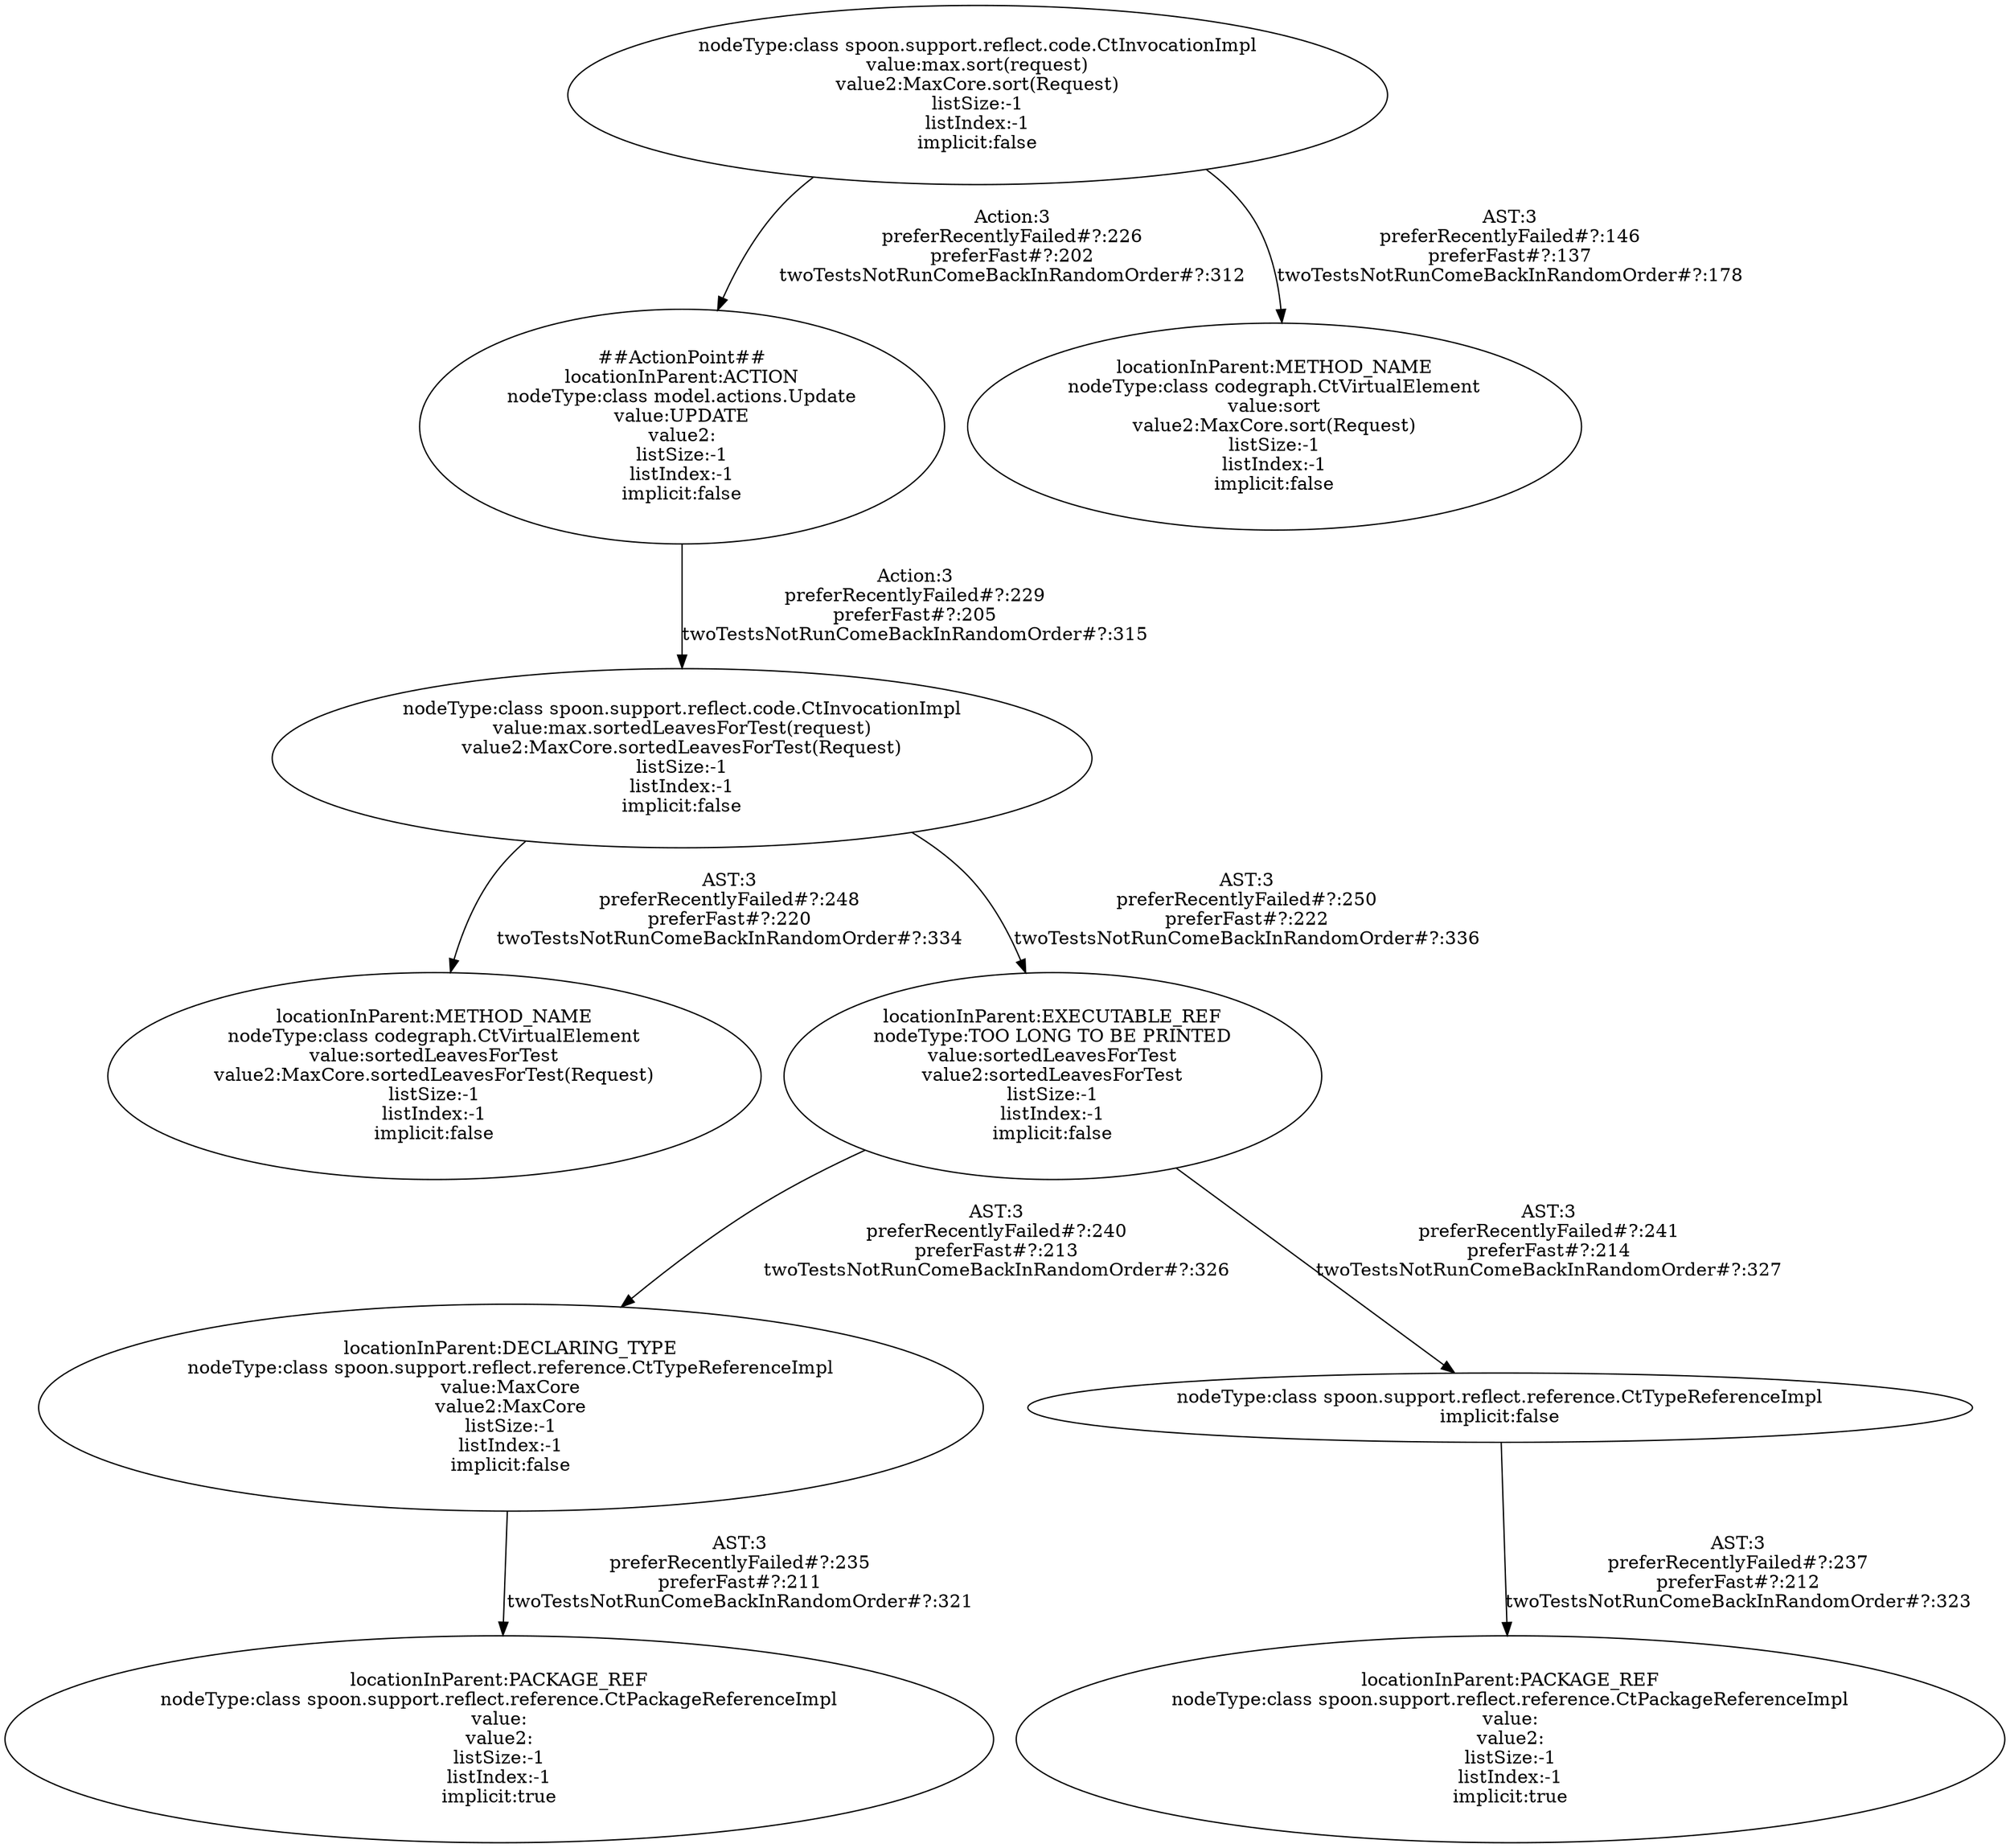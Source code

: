 digraph "Pattern" {
0 [label="##ActionPoint##
locationInParent:ACTION
nodeType:class model.actions.Update
value:UPDATE
value2:
listSize:-1
listIndex:-1
implicit:false" shape=ellipse]
1 [label="nodeType:class spoon.support.reflect.code.CtInvocationImpl
value:max.sort(request)
value2:MaxCore.sort(Request)
listSize:-1
listIndex:-1
implicit:false" shape=ellipse]
2 [label="locationInParent:METHOD_NAME
nodeType:class codegraph.CtVirtualElement
value:sort
value2:MaxCore.sort(Request)
listSize:-1
listIndex:-1
implicit:false" shape=ellipse]
3 [label="nodeType:class spoon.support.reflect.code.CtInvocationImpl
value:max.sortedLeavesForTest(request)
value2:MaxCore.sortedLeavesForTest(Request)
listSize:-1
listIndex:-1
implicit:false" shape=ellipse]
4 [label="locationInParent:METHOD_NAME
nodeType:class codegraph.CtVirtualElement
value:sortedLeavesForTest
value2:MaxCore.sortedLeavesForTest(Request)
listSize:-1
listIndex:-1
implicit:false" shape=ellipse]
5 [label="locationInParent:EXECUTABLE_REF
nodeType:TOO LONG TO BE PRINTED
value:sortedLeavesForTest
value2:sortedLeavesForTest
listSize:-1
listIndex:-1
implicit:false" shape=ellipse]
6 [label="locationInParent:DECLARING_TYPE
nodeType:class spoon.support.reflect.reference.CtTypeReferenceImpl
value:MaxCore
value2:MaxCore
listSize:-1
listIndex:-1
implicit:false" shape=ellipse]
7 [label="locationInParent:PACKAGE_REF
nodeType:class spoon.support.reflect.reference.CtPackageReferenceImpl
value:
value2:
listSize:-1
listIndex:-1
implicit:true" shape=ellipse]
8 [label="nodeType:class spoon.support.reflect.reference.CtTypeReferenceImpl
implicit:false" shape=ellipse]
9 [label="locationInParent:PACKAGE_REF
nodeType:class spoon.support.reflect.reference.CtPackageReferenceImpl
value:
value2:
listSize:-1
listIndex:-1
implicit:true" shape=ellipse]
0 -> 3 [label="Action:3
preferRecentlyFailed#?:229
preferFast#?:205
twoTestsNotRunComeBackInRandomOrder#?:315"];
1 -> 0 [label="Action:3
preferRecentlyFailed#?:226
preferFast#?:202
twoTestsNotRunComeBackInRandomOrder#?:312"];
1 -> 2 [label="AST:3
preferRecentlyFailed#?:146
preferFast#?:137
twoTestsNotRunComeBackInRandomOrder#?:178"];
3 -> 4 [label="AST:3
preferRecentlyFailed#?:248
preferFast#?:220
twoTestsNotRunComeBackInRandomOrder#?:334"];
3 -> 5 [label="AST:3
preferRecentlyFailed#?:250
preferFast#?:222
twoTestsNotRunComeBackInRandomOrder#?:336"];
5 -> 6 [label="AST:3
preferRecentlyFailed#?:240
preferFast#?:213
twoTestsNotRunComeBackInRandomOrder#?:326"];
5 -> 8 [label="AST:3
preferRecentlyFailed#?:241
preferFast#?:214
twoTestsNotRunComeBackInRandomOrder#?:327"];
6 -> 7 [label="AST:3
preferRecentlyFailed#?:235
preferFast#?:211
twoTestsNotRunComeBackInRandomOrder#?:321"];
8 -> 9 [label="AST:3
preferRecentlyFailed#?:237
preferFast#?:212
twoTestsNotRunComeBackInRandomOrder#?:323"];
}
